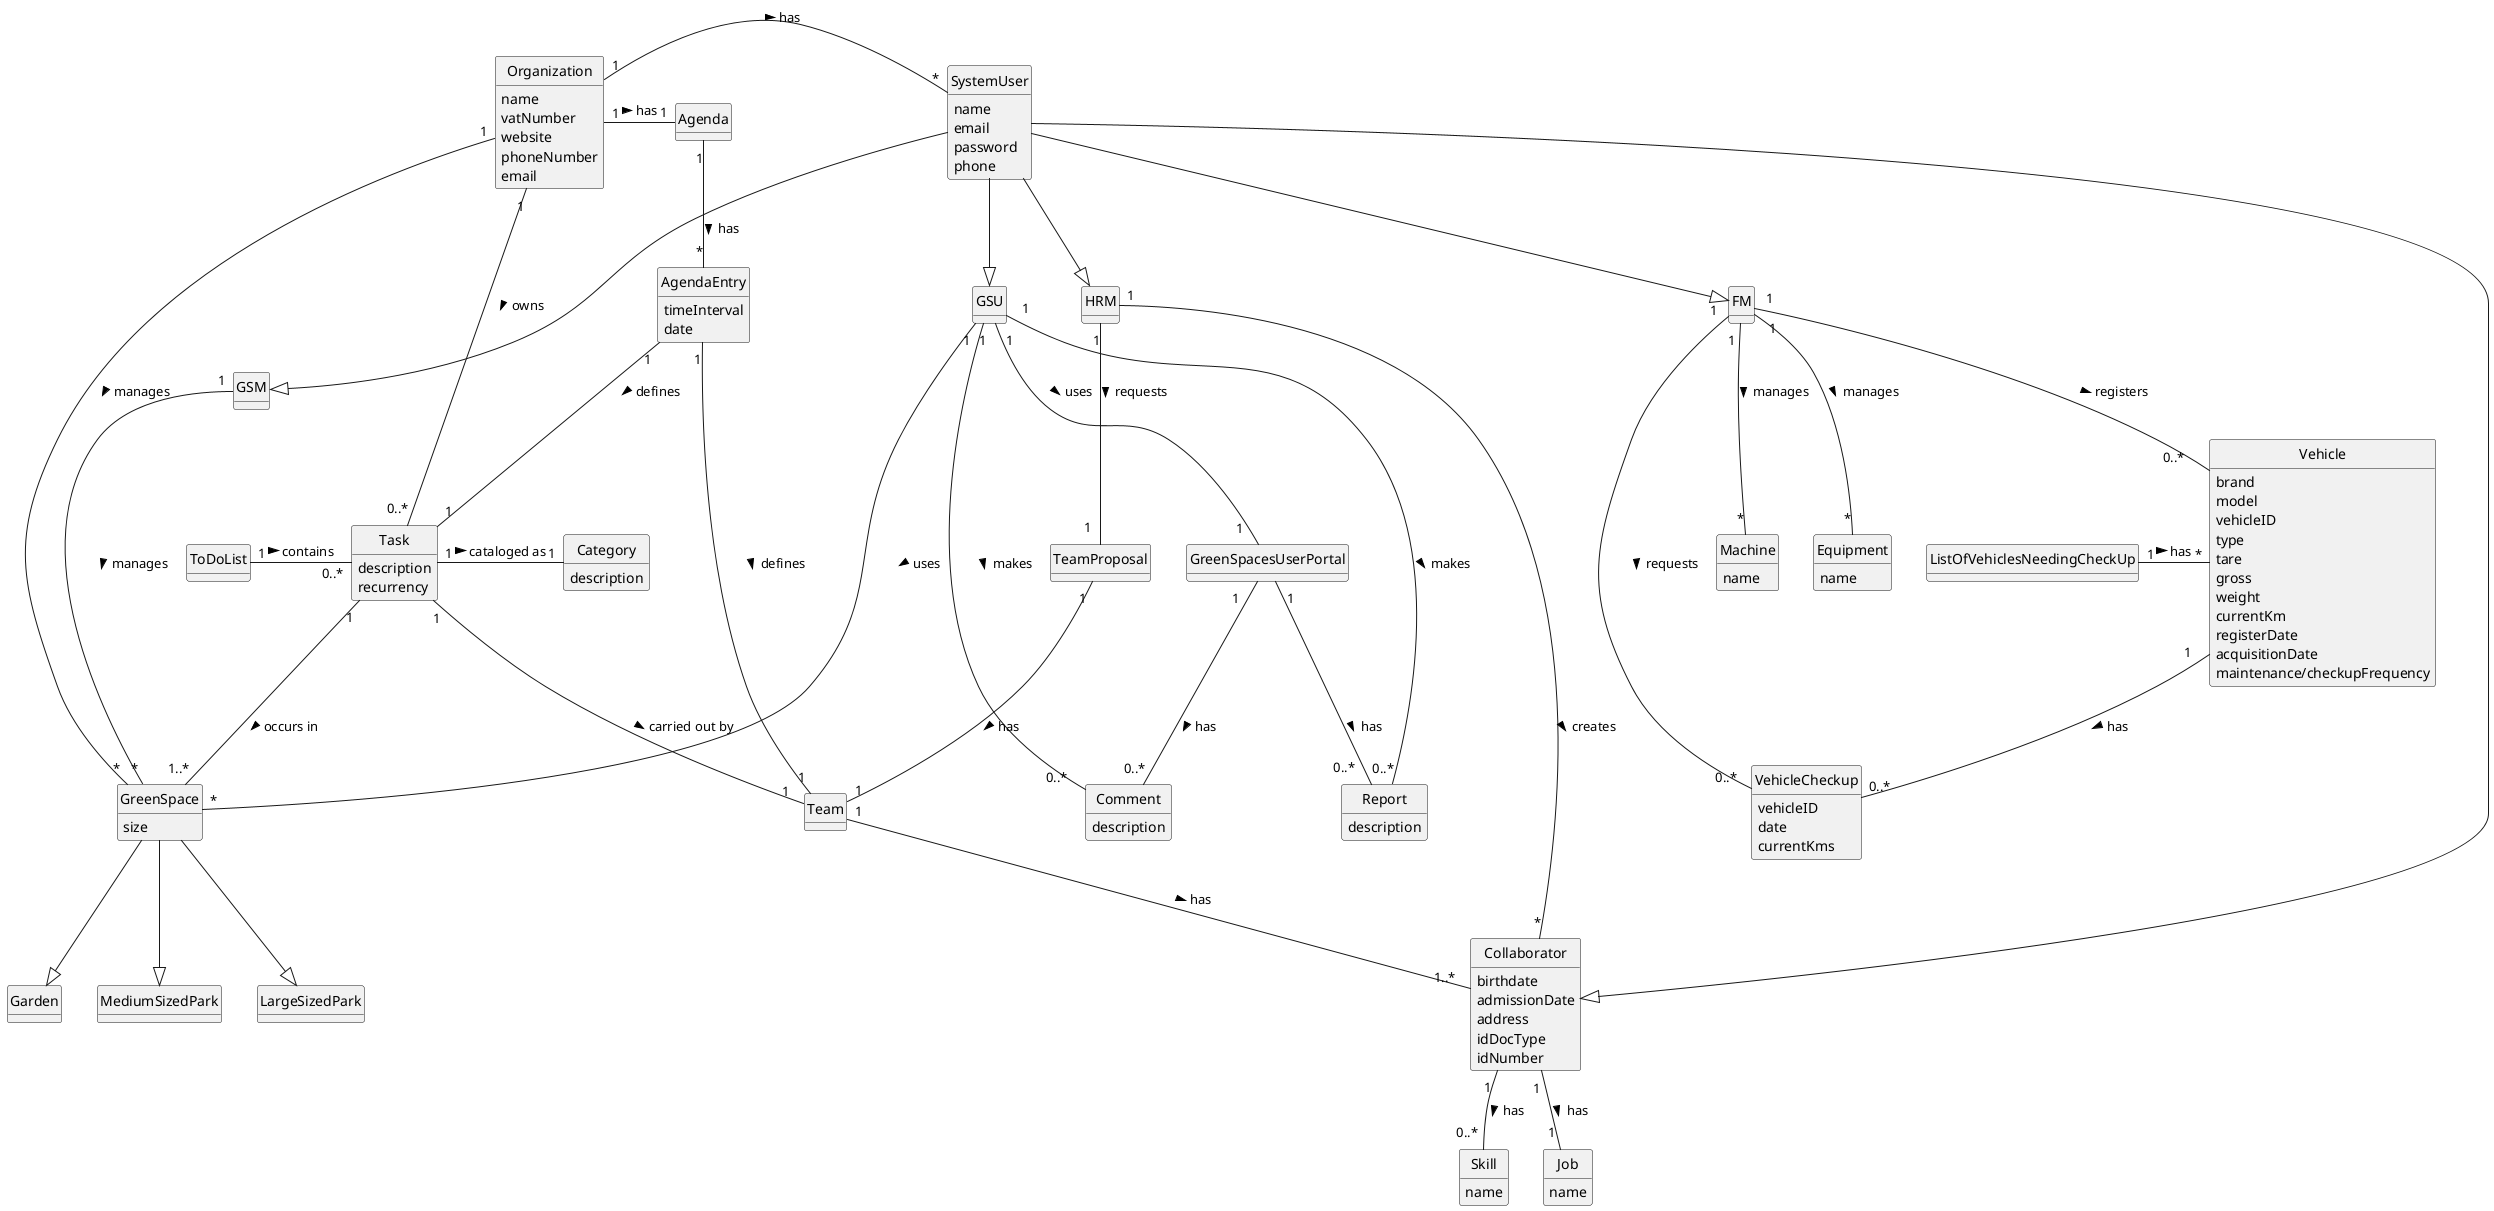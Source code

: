@startuml
skinparam monochrome true
skinparam packageStyle rectangle
skinparam shadowing false
'skinparam linetype ortho
'left to right direction
skinparam classAttributeIconSize 0
hide circle
hide methods



class Organization {
    name
    vatNumber
    website
    phoneNumber
    email

}

class GreenSpace {
    size
}

class Garden
class MediumSizedPark
class LargeSizedPark

class SystemUser {
    name
    email
    password
    phone

}
class HRM {
}
class FM {
}
class Collaborator {
               birthdate
               admissionDate
               address
               idDocType
               idNumber
}
class GSM {
}
class GSU {
}

class TeamProposal {
}

class Team {
}

class Skill {
    name
}

class Job {
    name
}

class Task {
    description
    recurrency
}

class VehicleCheckup {
        vehicleID
        date
        currentKms
}

class Vehicle {
            brand
           model
           vehicleID
           type
           tare
           gross
           weight
           currentKm
           registerDate
           acquisitionDate
           maintenance/checkupFrequency
}

class Machine {
    name
}

class Equipment {
    name
}

class Agenda {
}

class AgendaEntry {
    timeInterval
    date
}

class GreenSpacesUserPortal{
}

class Comment{
    description
}
class Report{
    description
}

class Category {
    description
}

class ToDoList{

}

class ListOfVehiclesNeedingCheckUp {
}


SystemUser --|> HRM
SystemUser --|> FM
SystemUser --|> Collaborator
SystemUser --|> GSM
SystemUser --|> GSU

GreenSpace --|> Garden
GreenSpace --|> MediumSizedPark
GreenSpace --|> LargeSizedPark

Task "1" -- "1..*" GreenSpace : occurs in >

Agenda "1" -- "*" AgendaEntry : has >
AgendaEntry "1" -- "1" Task : defines >
AgendaEntry "1" -- "1" Team : defines >

FM " 1" -- "0..*     " Vehicle : registers >
FM "  1 " -- "*" Machine : manages >
FM "  1    " -- "*" Equipment : manages >
Vehicle "1   " -- "0..* " VehicleCheckup : has >
FM "1 " -- "0..*  " VehicleCheckup : requests >
GSU"  1  " -- "0..*          " Report: makes >
GSU"  1  " -- "0..*   " Comment: makes >
GSU"  1  " -- "1   " GreenSpacesUserPortal:  uses >
GreenSpacesUserPortal "1                 " -- "0..*   " Report : has >
GreenSpacesUserPortal "1    " -- "0..*" Comment : has >

Organization "1" - "*" SystemUser : has >
Organization "1" - "0..*" Task: owns >
Task "1" - "1" Category: cataloged as >
Task "1" - "1  " Team:   carried out by   >
ToDoList "1" - "0..*" Task: contains >

HRM "1 " -- "*" Collaborator : creates >
HRM "1" -- "1  " TeamProposal : requests >
TeamProposal "1 " --"1        " Team: has >
Team "1 " -- "1..*  " Collaborator: has >
Collaborator "1 " -- "0..* " Skill : has >
Collaborator "1 " -- "1 " Job : has >
Organization "1" - "1" Agenda : has >
Organization "1" - "*" GreenSpace: manages >
GSU"1" - "*" GreenSpace: uses >
GSM "1" - "*" GreenSpace: manages >
ListOfVehiclesNeedingCheckUp "1" - "*" Vehicle : has >
@enduml